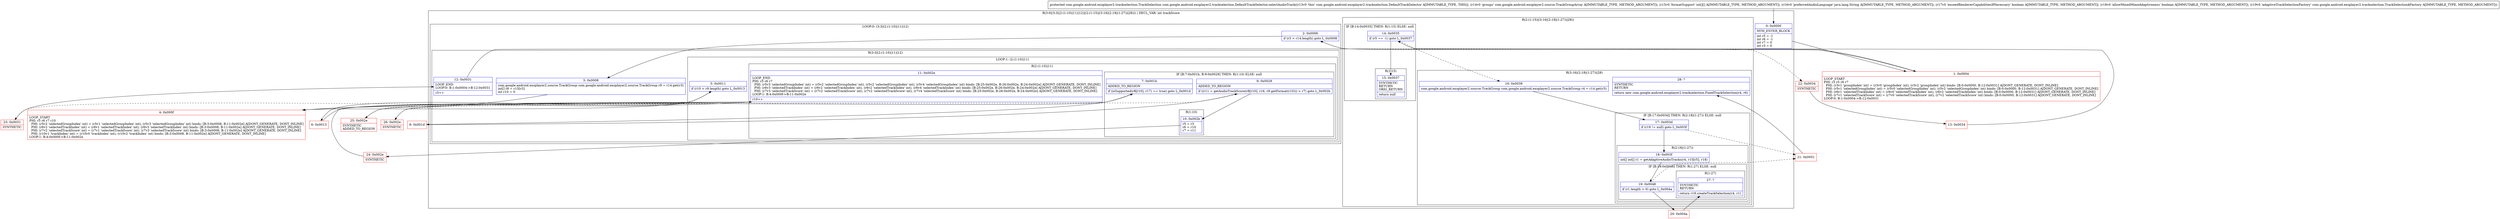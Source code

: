 digraph "CFG forcom.google.android.exoplayer2.trackselection.DefaultTrackSelector.selectAudioTrack(Lcom\/google\/android\/exoplayer2\/source\/TrackGroupArray;[[ILjava\/lang\/String;ZZLcom\/google\/android\/exoplayer2\/trackselection\/TrackSelection$Factory;)Lcom\/google\/android\/exoplayer2\/trackselection\/TrackSelection;" {
subgraph cluster_Region_1749758377 {
label = "R(3:0|(3:3|(2:(1:10)|11)|12)|(2:(1:15)|(3:16|(2:18|(1:27))|28))) | DECL_VAR: int trackScore\l";
node [shape=record,color=blue];
Node_0 [shape=record,label="{0\:\ 0x0000|MTH_ENTER_BLOCK\l|int r5 = \-1\lint r6 = \-1\lint r7 = 0\lint r3 = 0\l}"];
subgraph cluster_LoopRegion_1802548892 {
label = "LOOP:0: (3:3|(2:(1:10)|11)|12)";
node [shape=record,color=blue];
Node_2 [shape=record,label="{2\:\ 0x0006|if (r3 \< r14.length) goto L_0x0008\l}"];
subgraph cluster_Region_1764359145 {
label = "R(3:3|(2:(1:10)|11)|12)";
node [shape=record,color=blue];
Node_3 [shape=record,label="{3\:\ 0x0008|com.google.android.exoplayer2.source.TrackGroup com.google.android.exoplayer2.source.TrackGroup r9 = r14.get(r3)\lint[] r8 = r15[r3]\lint r10 = 0\l}"];
subgraph cluster_LoopRegion_833840474 {
label = "LOOP:1: (2:(1:10)|11)";
node [shape=record,color=blue];
Node_5 [shape=record,label="{5\:\ 0x0011|if (r10 \< r9.length) goto L_0x0013\l}"];
subgraph cluster_Region_400766518 {
label = "R(2:(1:10)|11)";
node [shape=record,color=blue];
subgraph cluster_IfRegion_1030797138 {
label = "IF [B:7:0x001b, B:9:0x0029] THEN: R(1:10) ELSE: null";
node [shape=record,color=blue];
Node_7 [shape=record,label="{7\:\ 0x001b|ADDED_TO_REGION\l|if (isSupported(r8[r10], r17) == true) goto L_0x001d\l}"];
Node_9 [shape=record,label="{9\:\ 0x0029|ADDED_TO_REGION\l|if ((r11 = getAudioTrackScore(r8[r10], r16, r9.getFormat(r10))) \> r7) goto L_0x002b\l}"];
subgraph cluster_Region_1775205183 {
label = "R(1:10)";
node [shape=record,color=blue];
Node_10 [shape=record,label="{10\:\ 0x002b|r5 = r3\lr6 = r10\lr7 = r11\l}"];
}
}
Node_11 [shape=record,label="{11\:\ 0x002e|LOOP_END\lPHI: r5 r6 r7 \l  PHI: (r5v3 'selectedGroupIndex' int) = (r5v2 'selectedGroupIndex' int), (r5v2 'selectedGroupIndex' int), (r5v4 'selectedGroupIndex' int) binds: [B:25:0x002e, B:26:0x002e, B:24:0x002e] A[DONT_GENERATE, DONT_INLINE]\l  PHI: (r6v3 'selectedTrackIndex' int) = (r6v2 'selectedTrackIndex' int), (r6v2 'selectedTrackIndex' int), (r6v4 'selectedTrackIndex' int) binds: [B:25:0x002e, B:26:0x002e, B:24:0x002e] A[DONT_GENERATE, DONT_INLINE]\l  PHI: (r7v3 'selectedTrackScore' int) = (r7v2 'selectedTrackScore' int), (r7v2 'selectedTrackScore' int), (r7v4 'selectedTrackScore' int) binds: [B:25:0x002e, B:26:0x002e, B:24:0x002e] A[DONT_GENERATE, DONT_INLINE]\lLOOP:1: B:4:0x000f\-\>B:11:0x002e\l|r10++\l}"];
}
}
Node_12 [shape=record,label="{12\:\ 0x0031|LOOP_END\lLOOP:0: B:1:0x0004\-\>B:12:0x0031\l|r3++\l}"];
}
}
subgraph cluster_Region_1696936505 {
label = "R(2:(1:15)|(3:16|(2:18|(1:27))|28))";
node [shape=record,color=blue];
subgraph cluster_IfRegion_1817657376 {
label = "IF [B:14:0x0035] THEN: R(1:15) ELSE: null";
node [shape=record,color=blue];
Node_14 [shape=record,label="{14\:\ 0x0035|if (r5 == \-1) goto L_0x0037\l}"];
subgraph cluster_Region_618624832 {
label = "R(1:15)";
node [shape=record,color=blue];
Node_15 [shape=record,label="{15\:\ 0x0037|SYNTHETIC\lRETURN\lORIG_RETURN\l|return null\l}"];
}
}
subgraph cluster_Region_503548688 {
label = "R(3:16|(2:18|(1:27))|28)";
node [shape=record,color=blue];
Node_16 [shape=record,label="{16\:\ 0x0039|com.google.android.exoplayer2.source.TrackGroup com.google.android.exoplayer2.source.TrackGroup r4 = r14.get(r5)\l}"];
subgraph cluster_IfRegion_1054871801 {
label = "IF [B:17:0x003d] THEN: R(2:18|(1:27)) ELSE: null";
node [shape=record,color=blue];
Node_17 [shape=record,label="{17\:\ 0x003d|if (r19 != null) goto L_0x003f\l}"];
subgraph cluster_Region_796145408 {
label = "R(2:18|(1:27))";
node [shape=record,color=blue];
Node_18 [shape=record,label="{18\:\ 0x003f|int[] int[] r1 = getAdaptiveAudioTracks(r4, r15[r5], r18)\l}"];
subgraph cluster_IfRegion_1595534451 {
label = "IF [B:19:0x0048] THEN: R(1:27) ELSE: null";
node [shape=record,color=blue];
Node_19 [shape=record,label="{19\:\ 0x0048|if (r1.length \> 0) goto L_0x004a\l}"];
subgraph cluster_Region_1743461883 {
label = "R(1:27)";
node [shape=record,color=blue];
Node_27 [shape=record,label="{27\:\ ?|SYNTHETIC\lRETURN\l|return r19.createTrackSelection(r4, r1)\l}"];
}
}
}
}
Node_28 [shape=record,label="{28\:\ ?|SYNTHETIC\lRETURN\l|return new com.google.android.exoplayer2.trackselection.FixedTrackSelection(r4, r6)\l}"];
}
}
}
Node_1 [shape=record,color=red,label="{1\:\ 0x0004|LOOP_START\lPHI: r3 r5 r6 r7 \l  PHI: (r3v1 'groupIndex' int) = (r3v0 'groupIndex' int), (r3v2 'groupIndex' int) binds: [B:0:0x0000, B:12:0x0031] A[DONT_GENERATE, DONT_INLINE]\l  PHI: (r5v1 'selectedGroupIndex' int) = (r5v0 'selectedGroupIndex' int), (r5v2 'selectedGroupIndex' int) binds: [B:0:0x0000, B:12:0x0031] A[DONT_GENERATE, DONT_INLINE]\l  PHI: (r6v1 'selectedTrackIndex' int) = (r6v0 'selectedTrackIndex' int), (r6v2 'selectedTrackIndex' int) binds: [B:0:0x0000, B:12:0x0031] A[DONT_GENERATE, DONT_INLINE]\l  PHI: (r7v1 'selectedTrackScore' int) = (r7v0 'selectedTrackScore' int), (r7v2 'selectedTrackScore' int) binds: [B:0:0x0000, B:12:0x0031] A[DONT_GENERATE, DONT_INLINE]\lLOOP:0: B:1:0x0004\-\>B:12:0x0031\l}"];
Node_4 [shape=record,color=red,label="{4\:\ 0x000f|LOOP_START\lPHI: r5 r6 r7 r10 \l  PHI: (r5v2 'selectedGroupIndex' int) = (r5v1 'selectedGroupIndex' int), (r5v3 'selectedGroupIndex' int) binds: [B:3:0x0008, B:11:0x002e] A[DONT_GENERATE, DONT_INLINE]\l  PHI: (r6v2 'selectedTrackIndex' int) = (r6v1 'selectedTrackIndex' int), (r6v3 'selectedTrackIndex' int) binds: [B:3:0x0008, B:11:0x002e] A[DONT_GENERATE, DONT_INLINE]\l  PHI: (r7v2 'selectedTrackScore' int) = (r7v1 'selectedTrackScore' int), (r7v3 'selectedTrackScore' int) binds: [B:3:0x0008, B:11:0x002e] A[DONT_GENERATE, DONT_INLINE]\l  PHI: (r10v1 'trackIndex' int) = (r10v0 'trackIndex' int), (r10v2 'trackIndex' int) binds: [B:3:0x0008, B:11:0x002e] A[DONT_GENERATE, DONT_INLINE]\lLOOP:1: B:4:0x000f\-\>B:11:0x002e\l}"];
Node_6 [shape=record,color=red,label="{6\:\ 0x0013}"];
Node_8 [shape=record,color=red,label="{8\:\ 0x001d}"];
Node_13 [shape=record,color=red,label="{13\:\ 0x0034}"];
Node_20 [shape=record,color=red,label="{20\:\ 0x004a}"];
Node_21 [shape=record,color=red,label="{21\:\ 0x0051}"];
Node_22 [shape=record,color=red,label="{22\:\ 0x0034|SYNTHETIC\l}"];
Node_23 [shape=record,color=red,label="{23\:\ 0x0031|SYNTHETIC\l}"];
Node_24 [shape=record,color=red,label="{24\:\ 0x002e|SYNTHETIC\l}"];
Node_25 [shape=record,color=red,label="{25\:\ 0x002e|SYNTHETIC\lADDED_TO_REGION\l}"];
Node_26 [shape=record,color=red,label="{26\:\ 0x002e|SYNTHETIC\l}"];
MethodNode[shape=record,label="{protected com.google.android.exoplayer2.trackselection.TrackSelection com.google.android.exoplayer2.trackselection.DefaultTrackSelector.selectAudioTrack((r13v0 'this' com.google.android.exoplayer2.trackselection.DefaultTrackSelector A[IMMUTABLE_TYPE, THIS]), (r14v0 'groups' com.google.android.exoplayer2.source.TrackGroupArray A[IMMUTABLE_TYPE, METHOD_ARGUMENT]), (r15v0 'formatSupport' int[][] A[IMMUTABLE_TYPE, METHOD_ARGUMENT]), (r16v0 'preferredAudioLanguage' java.lang.String A[IMMUTABLE_TYPE, METHOD_ARGUMENT]), (r17v0 'exceedRendererCapabilitiesIfNecessary' boolean A[IMMUTABLE_TYPE, METHOD_ARGUMENT]), (r18v0 'allowMixedMimeAdaptiveness' boolean A[IMMUTABLE_TYPE, METHOD_ARGUMENT]), (r19v0 'adaptiveTrackSelectionFactory' com.google.android.exoplayer2.trackselection.TrackSelection$Factory A[IMMUTABLE_TYPE, METHOD_ARGUMENT])) }"];
MethodNode -> Node_0;
Node_0 -> Node_1;
Node_2 -> Node_3;
Node_2 -> Node_22[style=dashed];
Node_3 -> Node_4;
Node_5 -> Node_6;
Node_5 -> Node_23[style=dashed];
Node_7 -> Node_8;
Node_7 -> Node_25[style=dashed];
Node_9 -> Node_10;
Node_9 -> Node_26[style=dashed];
Node_10 -> Node_24;
Node_11 -> Node_4;
Node_12 -> Node_1;
Node_14 -> Node_15;
Node_14 -> Node_16[style=dashed];
Node_16 -> Node_17;
Node_17 -> Node_18;
Node_17 -> Node_21[style=dashed];
Node_18 -> Node_19;
Node_19 -> Node_20;
Node_19 -> Node_21[style=dashed];
Node_1 -> Node_2;
Node_4 -> Node_5;
Node_6 -> Node_7;
Node_8 -> Node_9;
Node_13 -> Node_14;
Node_20 -> Node_27;
Node_21 -> Node_28;
Node_22 -> Node_13;
Node_23 -> Node_12;
Node_24 -> Node_11;
Node_25 -> Node_11;
Node_26 -> Node_11;
}

